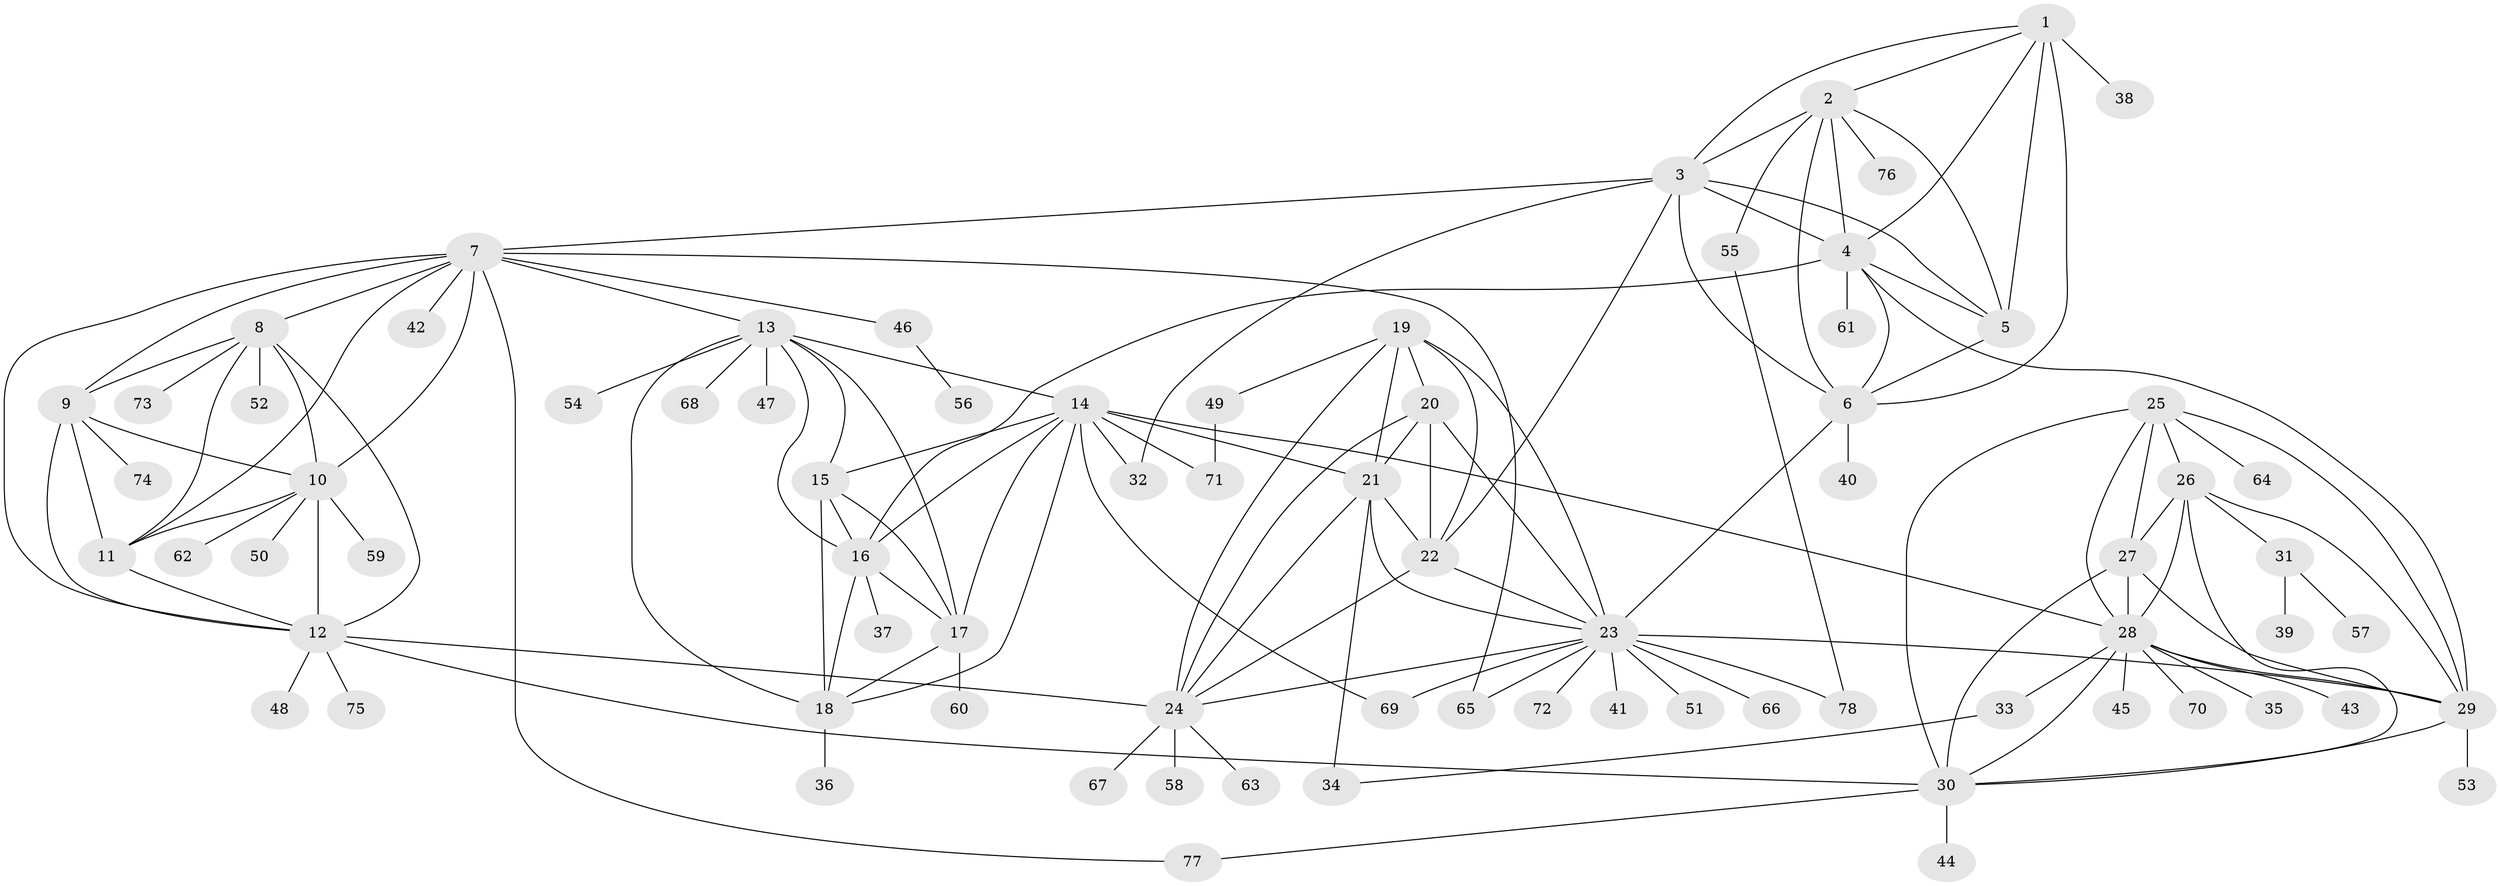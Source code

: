 // original degree distribution, {9: 0.05426356589147287, 8: 0.03875968992248062, 6: 0.023255813953488372, 11: 0.015503875968992248, 7: 0.046511627906976744, 10: 0.031007751937984496, 5: 0.007751937984496124, 15: 0.007751937984496124, 12: 0.007751937984496124, 4: 0.007751937984496124, 3: 0.031007751937984496, 2: 0.13178294573643412, 1: 0.5968992248062015}
// Generated by graph-tools (version 1.1) at 2025/52/03/04/25 22:52:25]
// undirected, 78 vertices, 141 edges
graph export_dot {
  node [color=gray90,style=filled];
  1;
  2;
  3;
  4;
  5;
  6;
  7;
  8;
  9;
  10;
  11;
  12;
  13;
  14;
  15;
  16;
  17;
  18;
  19;
  20;
  21;
  22;
  23;
  24;
  25;
  26;
  27;
  28;
  29;
  30;
  31;
  32;
  33;
  34;
  35;
  36;
  37;
  38;
  39;
  40;
  41;
  42;
  43;
  44;
  45;
  46;
  47;
  48;
  49;
  50;
  51;
  52;
  53;
  54;
  55;
  56;
  57;
  58;
  59;
  60;
  61;
  62;
  63;
  64;
  65;
  66;
  67;
  68;
  69;
  70;
  71;
  72;
  73;
  74;
  75;
  76;
  77;
  78;
  1 -- 2 [weight=1.0];
  1 -- 3 [weight=1.0];
  1 -- 4 [weight=1.0];
  1 -- 5 [weight=1.0];
  1 -- 6 [weight=1.0];
  1 -- 38 [weight=3.0];
  2 -- 3 [weight=1.0];
  2 -- 4 [weight=1.0];
  2 -- 5 [weight=1.0];
  2 -- 6 [weight=1.0];
  2 -- 55 [weight=1.0];
  2 -- 76 [weight=1.0];
  3 -- 4 [weight=1.0];
  3 -- 5 [weight=1.0];
  3 -- 6 [weight=1.0];
  3 -- 7 [weight=1.0];
  3 -- 22 [weight=1.0];
  3 -- 32 [weight=1.0];
  4 -- 5 [weight=1.0];
  4 -- 6 [weight=1.0];
  4 -- 16 [weight=1.0];
  4 -- 29 [weight=1.0];
  4 -- 61 [weight=1.0];
  5 -- 6 [weight=1.0];
  6 -- 23 [weight=1.0];
  6 -- 40 [weight=1.0];
  7 -- 8 [weight=1.0];
  7 -- 9 [weight=1.0];
  7 -- 10 [weight=1.0];
  7 -- 11 [weight=1.0];
  7 -- 12 [weight=1.0];
  7 -- 13 [weight=1.0];
  7 -- 42 [weight=1.0];
  7 -- 46 [weight=1.0];
  7 -- 65 [weight=1.0];
  7 -- 77 [weight=1.0];
  8 -- 9 [weight=1.0];
  8 -- 10 [weight=1.0];
  8 -- 11 [weight=1.0];
  8 -- 12 [weight=1.0];
  8 -- 52 [weight=1.0];
  8 -- 73 [weight=1.0];
  9 -- 10 [weight=1.0];
  9 -- 11 [weight=1.0];
  9 -- 12 [weight=1.0];
  9 -- 74 [weight=1.0];
  10 -- 11 [weight=1.0];
  10 -- 12 [weight=1.0];
  10 -- 50 [weight=1.0];
  10 -- 59 [weight=1.0];
  10 -- 62 [weight=1.0];
  11 -- 12 [weight=1.0];
  12 -- 24 [weight=1.0];
  12 -- 30 [weight=1.0];
  12 -- 48 [weight=1.0];
  12 -- 75 [weight=1.0];
  13 -- 14 [weight=1.0];
  13 -- 15 [weight=1.0];
  13 -- 16 [weight=1.0];
  13 -- 17 [weight=1.0];
  13 -- 18 [weight=1.0];
  13 -- 47 [weight=1.0];
  13 -- 54 [weight=1.0];
  13 -- 68 [weight=1.0];
  14 -- 15 [weight=4.0];
  14 -- 16 [weight=1.0];
  14 -- 17 [weight=1.0];
  14 -- 18 [weight=1.0];
  14 -- 21 [weight=1.0];
  14 -- 28 [weight=1.0];
  14 -- 32 [weight=1.0];
  14 -- 69 [weight=1.0];
  14 -- 71 [weight=1.0];
  15 -- 16 [weight=1.0];
  15 -- 17 [weight=1.0];
  15 -- 18 [weight=1.0];
  16 -- 17 [weight=1.0];
  16 -- 18 [weight=1.0];
  16 -- 37 [weight=1.0];
  17 -- 18 [weight=1.0];
  17 -- 60 [weight=1.0];
  18 -- 36 [weight=1.0];
  19 -- 20 [weight=1.0];
  19 -- 21 [weight=1.0];
  19 -- 22 [weight=1.0];
  19 -- 23 [weight=1.0];
  19 -- 24 [weight=1.0];
  19 -- 49 [weight=1.0];
  20 -- 21 [weight=1.0];
  20 -- 22 [weight=6.0];
  20 -- 23 [weight=1.0];
  20 -- 24 [weight=1.0];
  21 -- 22 [weight=1.0];
  21 -- 23 [weight=1.0];
  21 -- 24 [weight=1.0];
  21 -- 34 [weight=3.0];
  22 -- 23 [weight=1.0];
  22 -- 24 [weight=1.0];
  23 -- 24 [weight=1.0];
  23 -- 29 [weight=1.0];
  23 -- 41 [weight=1.0];
  23 -- 51 [weight=1.0];
  23 -- 65 [weight=1.0];
  23 -- 66 [weight=1.0];
  23 -- 69 [weight=1.0];
  23 -- 72 [weight=1.0];
  23 -- 78 [weight=1.0];
  24 -- 58 [weight=1.0];
  24 -- 63 [weight=1.0];
  24 -- 67 [weight=1.0];
  25 -- 26 [weight=1.0];
  25 -- 27 [weight=1.0];
  25 -- 28 [weight=1.0];
  25 -- 29 [weight=1.0];
  25 -- 30 [weight=1.0];
  25 -- 64 [weight=1.0];
  26 -- 27 [weight=1.0];
  26 -- 28 [weight=1.0];
  26 -- 29 [weight=1.0];
  26 -- 30 [weight=1.0];
  26 -- 31 [weight=1.0];
  27 -- 28 [weight=1.0];
  27 -- 29 [weight=1.0];
  27 -- 30 [weight=1.0];
  28 -- 29 [weight=1.0];
  28 -- 30 [weight=1.0];
  28 -- 33 [weight=1.0];
  28 -- 35 [weight=1.0];
  28 -- 43 [weight=1.0];
  28 -- 45 [weight=1.0];
  28 -- 70 [weight=1.0];
  29 -- 30 [weight=1.0];
  29 -- 53 [weight=1.0];
  30 -- 44 [weight=1.0];
  30 -- 77 [weight=1.0];
  31 -- 39 [weight=1.0];
  31 -- 57 [weight=1.0];
  33 -- 34 [weight=1.0];
  46 -- 56 [weight=1.0];
  49 -- 71 [weight=1.0];
  55 -- 78 [weight=1.0];
}
